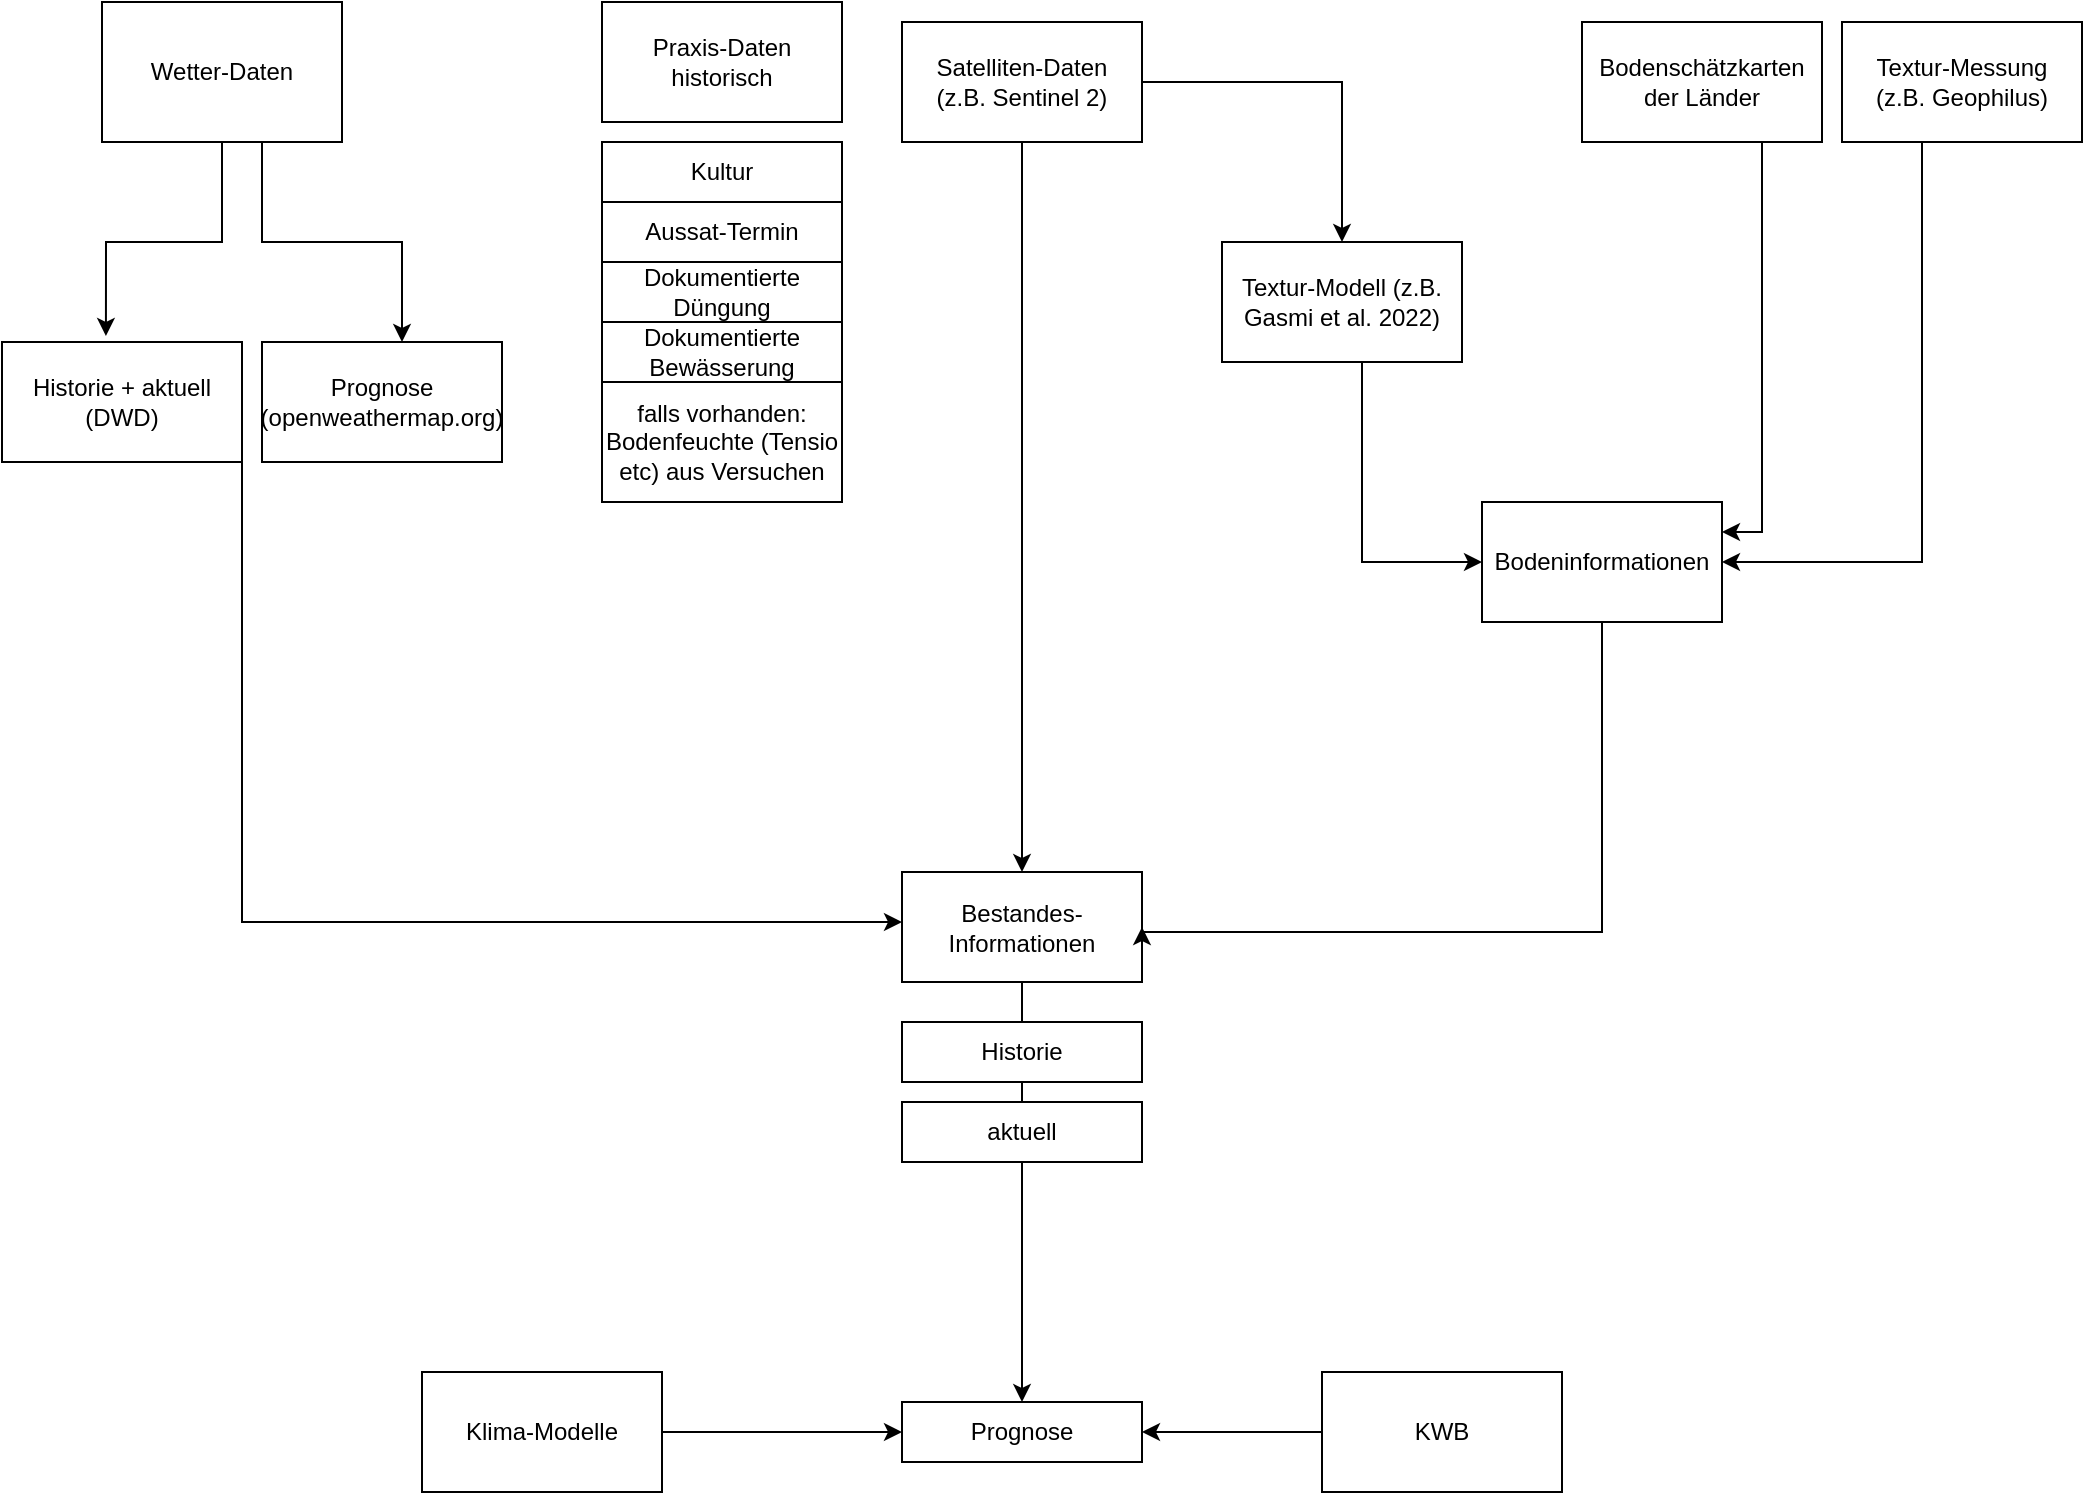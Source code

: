 <mxfile version="21.3.7" type="github">
  <diagram name="Seite-1" id="srk_kNZ298-WKb-UGRPL">
    <mxGraphModel dx="2298" dy="1027" grid="1" gridSize="10" guides="1" tooltips="1" connect="1" arrows="1" fold="1" page="1" pageScale="1" pageWidth="827" pageHeight="1169" background="#ffffff" math="0" shadow="0">
      <root>
        <mxCell id="0" />
        <mxCell id="1" parent="0" />
        <mxCell id="sZ_1qn_T3DuW1jLiiuC9-3" value="" style="edgeStyle=orthogonalEdgeStyle;rounded=0;orthogonalLoop=1;jettySize=auto;html=1;" parent="1" source="sZ_1qn_T3DuW1jLiiuC9-1" target="sZ_1qn_T3DuW1jLiiuC9-2" edge="1">
          <mxGeometry relative="1" as="geometry" />
        </mxCell>
        <mxCell id="sZ_1qn_T3DuW1jLiiuC9-6" style="edgeStyle=orthogonalEdgeStyle;rounded=0;orthogonalLoop=1;jettySize=auto;html=1;" parent="1" source="sZ_1qn_T3DuW1jLiiuC9-8" target="sZ_1qn_T3DuW1jLiiuC9-4" edge="1">
          <mxGeometry relative="1" as="geometry">
            <Array as="points">
              <mxPoint x="350" y="430" />
            </Array>
          </mxGeometry>
        </mxCell>
        <mxCell id="sZ_1qn_T3DuW1jLiiuC9-1" value="Satelliten-Daten&lt;br&gt;(z.B. Sentinel 2)" style="rounded=0;whiteSpace=wrap;html=1;" parent="1" vertex="1">
          <mxGeometry x="120" y="160" width="120" height="60" as="geometry" />
        </mxCell>
        <mxCell id="XBK9ZFjaAwAA2WwoCuQN-23" style="edgeStyle=orthogonalEdgeStyle;rounded=0;orthogonalLoop=1;jettySize=auto;html=1;entryX=0.5;entryY=0;entryDx=0;entryDy=0;" edge="1" parent="1" source="sZ_1qn_T3DuW1jLiiuC9-2" target="XBK9ZFjaAwAA2WwoCuQN-19">
          <mxGeometry relative="1" as="geometry" />
        </mxCell>
        <mxCell id="sZ_1qn_T3DuW1jLiiuC9-2" value="Bestandes-Informationen" style="rounded=0;whiteSpace=wrap;html=1;" parent="1" vertex="1">
          <mxGeometry x="120" y="585" width="120" height="55" as="geometry" />
        </mxCell>
        <mxCell id="XBK9ZFjaAwAA2WwoCuQN-16" style="edgeStyle=orthogonalEdgeStyle;rounded=0;orthogonalLoop=1;jettySize=auto;html=1;entryX=1;entryY=0.5;entryDx=0;entryDy=0;" edge="1" parent="1" source="sZ_1qn_T3DuW1jLiiuC9-4" target="sZ_1qn_T3DuW1jLiiuC9-2">
          <mxGeometry relative="1" as="geometry">
            <Array as="points">
              <mxPoint x="470" y="615" />
            </Array>
          </mxGeometry>
        </mxCell>
        <mxCell id="sZ_1qn_T3DuW1jLiiuC9-4" value="Bodeninformationen" style="rounded=0;whiteSpace=wrap;html=1;" parent="1" vertex="1">
          <mxGeometry x="410" y="400" width="120" height="60" as="geometry" />
        </mxCell>
        <mxCell id="sZ_1qn_T3DuW1jLiiuC9-7" style="edgeStyle=orthogonalEdgeStyle;rounded=0;orthogonalLoop=1;jettySize=auto;html=1;entryX=1;entryY=0.25;entryDx=0;entryDy=0;" parent="1" source="sZ_1qn_T3DuW1jLiiuC9-5" target="sZ_1qn_T3DuW1jLiiuC9-4" edge="1">
          <mxGeometry relative="1" as="geometry">
            <Array as="points">
              <mxPoint x="550" y="415" />
            </Array>
          </mxGeometry>
        </mxCell>
        <mxCell id="sZ_1qn_T3DuW1jLiiuC9-5" value="Bodenschätzkarten der Länder" style="rounded=0;whiteSpace=wrap;html=1;" parent="1" vertex="1">
          <mxGeometry x="460" y="160" width="120" height="60" as="geometry" />
        </mxCell>
        <mxCell id="sZ_1qn_T3DuW1jLiiuC9-9" value="" style="edgeStyle=orthogonalEdgeStyle;rounded=0;orthogonalLoop=1;jettySize=auto;html=1;" parent="1" source="sZ_1qn_T3DuW1jLiiuC9-1" target="sZ_1qn_T3DuW1jLiiuC9-8" edge="1">
          <mxGeometry relative="1" as="geometry">
            <mxPoint x="240" y="210" as="sourcePoint" />
            <mxPoint x="460" y="300" as="targetPoint" />
            <Array as="points" />
          </mxGeometry>
        </mxCell>
        <mxCell id="sZ_1qn_T3DuW1jLiiuC9-8" value="Textur-Modell (z.B. Gasmi et al. 2022)" style="rounded=0;whiteSpace=wrap;html=1;" parent="1" vertex="1">
          <mxGeometry x="280" y="270" width="120" height="60" as="geometry" />
        </mxCell>
        <mxCell id="XBK9ZFjaAwAA2WwoCuQN-2" style="edgeStyle=orthogonalEdgeStyle;rounded=0;orthogonalLoop=1;jettySize=auto;html=1;entryX=1;entryY=0.5;entryDx=0;entryDy=0;" edge="1" parent="1" source="XBK9ZFjaAwAA2WwoCuQN-1" target="sZ_1qn_T3DuW1jLiiuC9-4">
          <mxGeometry relative="1" as="geometry">
            <Array as="points">
              <mxPoint x="630" y="430" />
            </Array>
          </mxGeometry>
        </mxCell>
        <mxCell id="XBK9ZFjaAwAA2WwoCuQN-1" value="Textur-Messung &lt;br&gt;(z.B. Geophilus)" style="rounded=0;whiteSpace=wrap;html=1;" vertex="1" parent="1">
          <mxGeometry x="590" y="160" width="120" height="60" as="geometry" />
        </mxCell>
        <mxCell id="XBK9ZFjaAwAA2WwoCuQN-5" style="edgeStyle=orthogonalEdgeStyle;rounded=0;orthogonalLoop=1;jettySize=auto;html=1;" edge="1" parent="1" source="XBK9ZFjaAwAA2WwoCuQN-3" target="XBK9ZFjaAwAA2WwoCuQN-6">
          <mxGeometry relative="1" as="geometry">
            <mxPoint x="-80" y="230" as="targetPoint" />
            <Array as="points">
              <mxPoint x="-200" y="270" />
              <mxPoint x="-130" y="270" />
            </Array>
          </mxGeometry>
        </mxCell>
        <mxCell id="XBK9ZFjaAwAA2WwoCuQN-7" style="edgeStyle=orthogonalEdgeStyle;rounded=0;orthogonalLoop=1;jettySize=auto;html=1;entryX=0.433;entryY=-0.05;entryDx=0;entryDy=0;entryPerimeter=0;" edge="1" parent="1" source="XBK9ZFjaAwAA2WwoCuQN-3" target="XBK9ZFjaAwAA2WwoCuQN-4">
          <mxGeometry relative="1" as="geometry" />
        </mxCell>
        <mxCell id="XBK9ZFjaAwAA2WwoCuQN-3" value="Wetter-Daten" style="rounded=0;whiteSpace=wrap;html=1;" vertex="1" parent="1">
          <mxGeometry x="-280" y="150" width="120" height="70" as="geometry" />
        </mxCell>
        <mxCell id="XBK9ZFjaAwAA2WwoCuQN-15" style="edgeStyle=orthogonalEdgeStyle;rounded=0;orthogonalLoop=1;jettySize=auto;html=1;" edge="1" parent="1" source="XBK9ZFjaAwAA2WwoCuQN-4" target="sZ_1qn_T3DuW1jLiiuC9-2">
          <mxGeometry relative="1" as="geometry">
            <Array as="points">
              <mxPoint x="-210" y="610" />
            </Array>
          </mxGeometry>
        </mxCell>
        <mxCell id="XBK9ZFjaAwAA2WwoCuQN-4" value="Historie + aktuell (DWD)" style="rounded=0;whiteSpace=wrap;html=1;" vertex="1" parent="1">
          <mxGeometry x="-330" y="320" width="120" height="60" as="geometry" />
        </mxCell>
        <mxCell id="XBK9ZFjaAwAA2WwoCuQN-6" value="Prognose (openweathermap.org)" style="rounded=0;whiteSpace=wrap;html=1;" vertex="1" parent="1">
          <mxGeometry x="-200" y="320" width="120" height="60" as="geometry" />
        </mxCell>
        <mxCell id="XBK9ZFjaAwAA2WwoCuQN-8" value="Praxis-Daten historisch" style="rounded=0;whiteSpace=wrap;html=1;" vertex="1" parent="1">
          <mxGeometry x="-30" y="150" width="120" height="60" as="geometry" />
        </mxCell>
        <mxCell id="XBK9ZFjaAwAA2WwoCuQN-9" value="Aussat-Termin" style="rounded=0;whiteSpace=wrap;html=1;" vertex="1" parent="1">
          <mxGeometry x="-30" y="250" width="120" height="30" as="geometry" />
        </mxCell>
        <mxCell id="XBK9ZFjaAwAA2WwoCuQN-10" value="Dokumentierte Düngung" style="rounded=0;whiteSpace=wrap;html=1;" vertex="1" parent="1">
          <mxGeometry x="-30" y="280" width="120" height="30" as="geometry" />
        </mxCell>
        <mxCell id="XBK9ZFjaAwAA2WwoCuQN-11" value="Dokumentierte Bewässerung" style="rounded=0;whiteSpace=wrap;html=1;" vertex="1" parent="1">
          <mxGeometry x="-30" y="310" width="120" height="30" as="geometry" />
        </mxCell>
        <mxCell id="XBK9ZFjaAwAA2WwoCuQN-17" value="Historie" style="rounded=0;whiteSpace=wrap;html=1;" vertex="1" parent="1">
          <mxGeometry x="120" y="660" width="120" height="30" as="geometry" />
        </mxCell>
        <mxCell id="XBK9ZFjaAwAA2WwoCuQN-18" value="aktuell" style="rounded=0;whiteSpace=wrap;html=1;" vertex="1" parent="1">
          <mxGeometry x="120" y="700" width="120" height="30" as="geometry" />
        </mxCell>
        <mxCell id="XBK9ZFjaAwAA2WwoCuQN-19" value="Prognose" style="rounded=0;whiteSpace=wrap;html=1;" vertex="1" parent="1">
          <mxGeometry x="120" y="850" width="120" height="30" as="geometry" />
        </mxCell>
        <mxCell id="XBK9ZFjaAwAA2WwoCuQN-20" value="Kultur" style="rounded=0;whiteSpace=wrap;html=1;" vertex="1" parent="1">
          <mxGeometry x="-30" y="220" width="120" height="30" as="geometry" />
        </mxCell>
        <mxCell id="XBK9ZFjaAwAA2WwoCuQN-21" value="falls vorhanden: Bodenfeuchte (Tensio etc) aus Versuchen" style="rounded=0;whiteSpace=wrap;html=1;" vertex="1" parent="1">
          <mxGeometry x="-30" y="340" width="120" height="60" as="geometry" />
        </mxCell>
        <mxCell id="XBK9ZFjaAwAA2WwoCuQN-24" style="edgeStyle=orthogonalEdgeStyle;rounded=0;orthogonalLoop=1;jettySize=auto;html=1;entryX=0;entryY=0.5;entryDx=0;entryDy=0;" edge="1" parent="1" source="XBK9ZFjaAwAA2WwoCuQN-22" target="XBK9ZFjaAwAA2WwoCuQN-19">
          <mxGeometry relative="1" as="geometry" />
        </mxCell>
        <mxCell id="XBK9ZFjaAwAA2WwoCuQN-22" value="Klima-Modelle" style="rounded=0;whiteSpace=wrap;html=1;" vertex="1" parent="1">
          <mxGeometry x="-120" y="835" width="120" height="60" as="geometry" />
        </mxCell>
        <mxCell id="XBK9ZFjaAwAA2WwoCuQN-26" style="edgeStyle=orthogonalEdgeStyle;rounded=0;orthogonalLoop=1;jettySize=auto;html=1;entryX=1;entryY=0.5;entryDx=0;entryDy=0;" edge="1" parent="1" source="XBK9ZFjaAwAA2WwoCuQN-25" target="XBK9ZFjaAwAA2WwoCuQN-19">
          <mxGeometry relative="1" as="geometry" />
        </mxCell>
        <mxCell id="XBK9ZFjaAwAA2WwoCuQN-25" value="KWB" style="rounded=0;whiteSpace=wrap;html=1;" vertex="1" parent="1">
          <mxGeometry x="330" y="835" width="120" height="60" as="geometry" />
        </mxCell>
      </root>
    </mxGraphModel>
  </diagram>
</mxfile>
